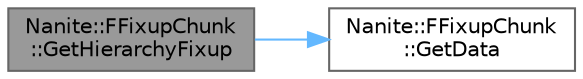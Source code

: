 digraph "Nanite::FFixupChunk::GetHierarchyFixup"
{
 // INTERACTIVE_SVG=YES
 // LATEX_PDF_SIZE
  bgcolor="transparent";
  edge [fontname=Helvetica,fontsize=10,labelfontname=Helvetica,labelfontsize=10];
  node [fontname=Helvetica,fontsize=10,shape=box,height=0.2,width=0.4];
  rankdir="LR";
  Node1 [id="Node000001",label="Nanite::FFixupChunk\l::GetHierarchyFixup",height=0.2,width=0.4,color="gray40", fillcolor="grey60", style="filled", fontcolor="black",tooltip=" "];
  Node1 -> Node2 [id="edge1_Node000001_Node000002",color="steelblue1",style="solid",tooltip=" "];
  Node2 [id="Node000002",label="Nanite::FFixupChunk\l::GetData",height=0.2,width=0.4,color="grey40", fillcolor="white", style="filled",URL="$d4/d2e/classNanite_1_1FFixupChunk.html#a43687e4423b054e26a955c9d7363e96e",tooltip=" "];
}
